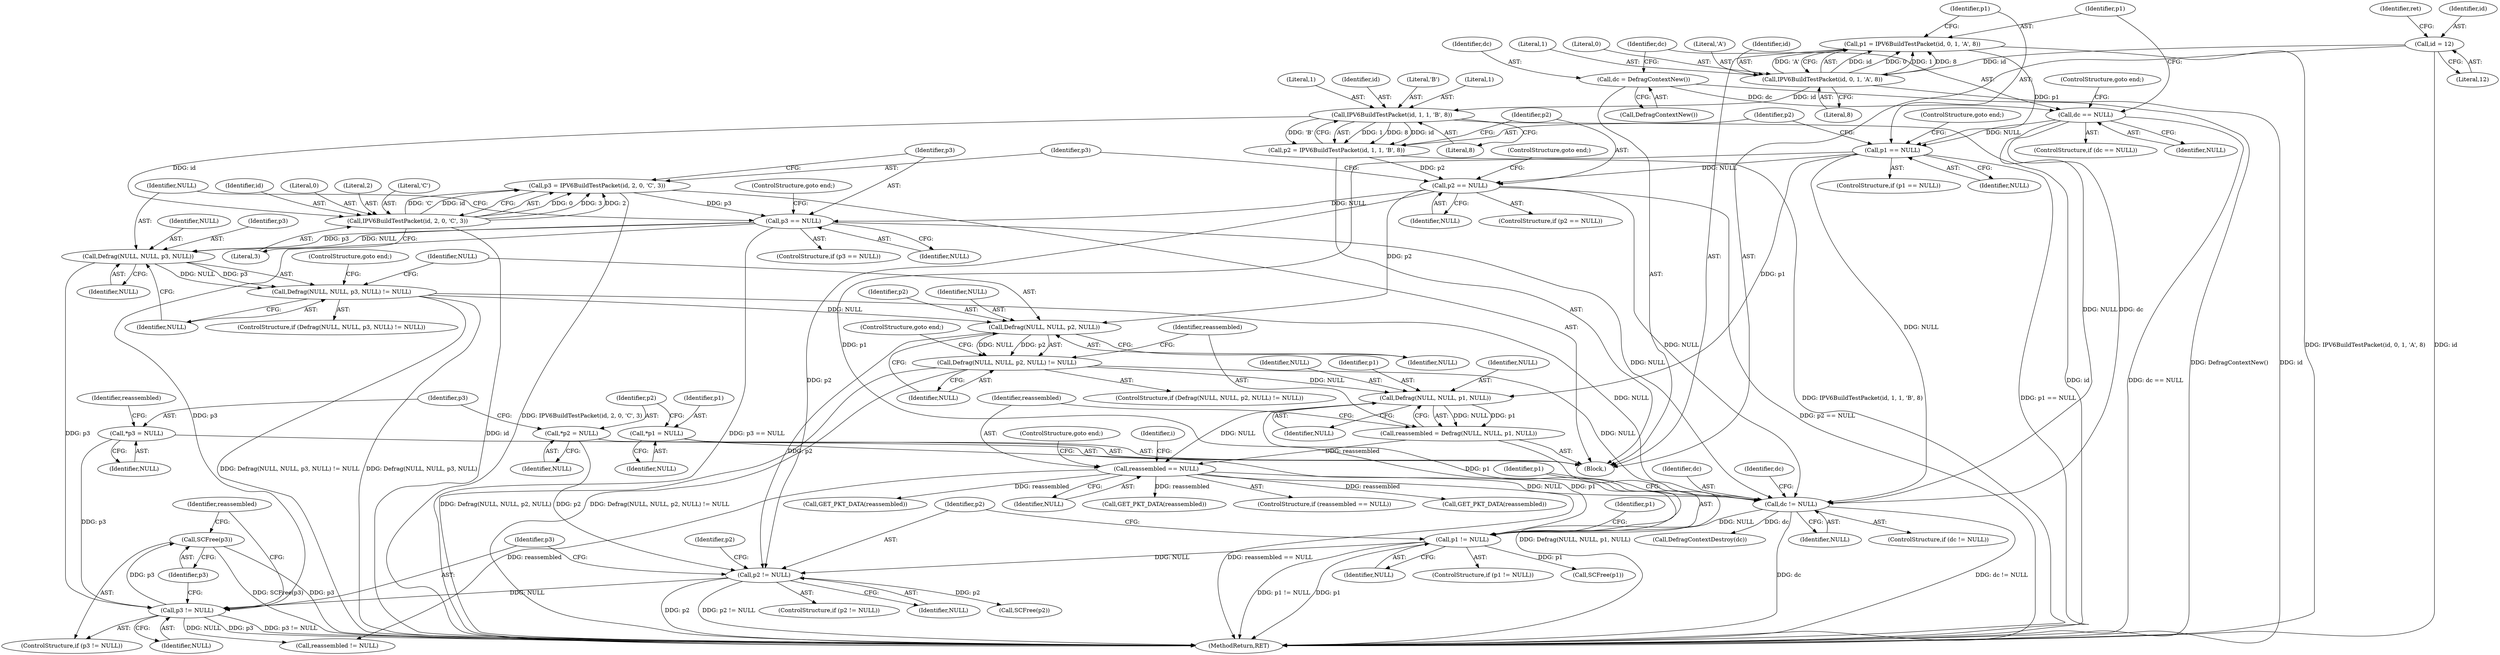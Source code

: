 digraph "1_suricata_4a04f814b15762eb446a5ead4d69d021512df6f8_16@pointer" {
"1000299" [label="(Call,SCFree(p3))"];
"1000296" [label="(Call,p3 != NULL)"];
"1000185" [label="(Call,Defrag(NULL, NULL, p3, NULL))"];
"1000179" [label="(Call,p3 == NULL)"];
"1000170" [label="(Call,p3 = IPV6BuildTestPacket(id, 2, 0, 'C', 3))"];
"1000172" [label="(Call,IPV6BuildTestPacket(id, 2, 0, 'C', 3))"];
"1000159" [label="(Call,IPV6BuildTestPacket(id, 1, 1, 'B', 8))"];
"1000146" [label="(Call,IPV6BuildTestPacket(id, 0, 1, 'A', 8))"];
"1000127" [label="(Call,id = 12)"];
"1000166" [label="(Call,p2 == NULL)"];
"1000157" [label="(Call,p2 = IPV6BuildTestPacket(id, 1, 1, 'B', 8))"];
"1000153" [label="(Call,p1 == NULL)"];
"1000144" [label="(Call,p1 = IPV6BuildTestPacket(id, 0, 1, 'A', 8))"];
"1000140" [label="(Call,dc == NULL)"];
"1000136" [label="(Call,dc = DefragContextNew())"];
"1000119" [label="(Call,*p3 = NULL)"];
"1000290" [label="(Call,p2 != NULL)"];
"1000194" [label="(Call,Defrag(NULL, NULL, p2, NULL))"];
"1000184" [label="(Call,Defrag(NULL, NULL, p3, NULL) != NULL)"];
"1000115" [label="(Call,*p2 = NULL)"];
"1000284" [label="(Call,p1 != NULL)"];
"1000203" [label="(Call,Defrag(NULL, NULL, p1, NULL))"];
"1000193" [label="(Call,Defrag(NULL, NULL, p2, NULL) != NULL)"];
"1000111" [label="(Call,*p1 = NULL)"];
"1000278" [label="(Call,dc != NULL)"];
"1000209" [label="(Call,reassembled == NULL)"];
"1000201" [label="(Call,reassembled = Defrag(NULL, NULL, p1, NULL))"];
"1000177" [label="(Literal,3)"];
"1000112" [label="(Identifier,p1)"];
"1000170" [label="(Call,p3 = IPV6BuildTestPacket(id, 2, 0, 'C', 3))"];
"1000200" [label="(ControlStructure,goto end;)"];
"1000284" [label="(Call,p1 != NULL)"];
"1000152" [label="(ControlStructure,if (p1 == NULL))"];
"1000147" [label="(Identifier,id)"];
"1000163" [label="(Literal,'B')"];
"1000207" [label="(Identifier,NULL)"];
"1000133" [label="(Identifier,ret)"];
"1000283" [label="(ControlStructure,if (p1 != NULL))"];
"1000210" [label="(Identifier,reassembled)"];
"1000171" [label="(Identifier,p3)"];
"1000178" [label="(ControlStructure,if (p3 == NULL))"];
"1000278" [label="(Call,dc != NULL)"];
"1000199" [label="(Identifier,NULL)"];
"1000137" [label="(Identifier,dc)"];
"1000289" [label="(ControlStructure,if (p2 != NULL))"];
"1000129" [label="(Literal,12)"];
"1000149" [label="(Literal,1)"];
"1000212" [label="(ControlStructure,goto end;)"];
"1000188" [label="(Identifier,p3)"];
"1000157" [label="(Call,p2 = IPV6BuildTestPacket(id, 1, 1, 'B', 8))"];
"1000161" [label="(Literal,1)"];
"1000228" [label="(Call,GET_PKT_DATA(reassembled))"];
"1000127" [label="(Call,id = 12)"];
"1000120" [label="(Identifier,p3)"];
"1000124" [label="(Identifier,reassembled)"];
"1000146" [label="(Call,IPV6BuildTestPacket(id, 0, 1, 'A', 8))"];
"1000292" [label="(Identifier,NULL)"];
"1000176" [label="(Literal,'C')"];
"1000310" [label="(MethodReturn,RET)"];
"1000280" [label="(Identifier,NULL)"];
"1000195" [label="(Identifier,NULL)"];
"1000116" [label="(Identifier,p2)"];
"1000179" [label="(Call,p3 == NULL)"];
"1000180" [label="(Identifier,p3)"];
"1000144" [label="(Call,p1 = IPV6BuildTestPacket(id, 0, 1, 'A', 8))"];
"1000303" [label="(Identifier,reassembled)"];
"1000173" [label="(Identifier,id)"];
"1000128" [label="(Identifier,id)"];
"1000205" [label="(Identifier,NULL)"];
"1000203" [label="(Call,Defrag(NULL, NULL, p1, NULL))"];
"1000287" [label="(Call,SCFree(p1))"];
"1000190" [label="(Identifier,NULL)"];
"1000138" [label="(Call,DefragContextNew())"];
"1000162" [label="(Literal,1)"];
"1000202" [label="(Identifier,reassembled)"];
"1000302" [label="(Call,reassembled != NULL)"];
"1000143" [label="(ControlStructure,goto end;)"];
"1000285" [label="(Identifier,p1)"];
"1000184" [label="(Call,Defrag(NULL, NULL, p3, NULL) != NULL)"];
"1000291" [label="(Identifier,p2)"];
"1000175" [label="(Literal,0)"];
"1000141" [label="(Identifier,dc)"];
"1000117" [label="(Identifier,NULL)"];
"1000277" [label="(ControlStructure,if (dc != NULL))"];
"1000172" [label="(Call,IPV6BuildTestPacket(id, 2, 0, 'C', 3))"];
"1000268" [label="(Call,GET_PKT_DATA(reassembled))"];
"1000191" [label="(ControlStructure,goto end;)"];
"1000140" [label="(Call,dc == NULL)"];
"1000288" [label="(Identifier,p1)"];
"1000139" [label="(ControlStructure,if (dc == NULL))"];
"1000183" [label="(ControlStructure,if (Defrag(NULL, NULL, p3, NULL) != NULL))"];
"1000174" [label="(Literal,2)"];
"1000148" [label="(Literal,0)"];
"1000192" [label="(ControlStructure,if (Defrag(NULL, NULL, p2, NULL) != NULL))"];
"1000158" [label="(Identifier,p2)"];
"1000198" [label="(Identifier,NULL)"];
"1000208" [label="(ControlStructure,if (reassembled == NULL))"];
"1000154" [label="(Identifier,p1)"];
"1000186" [label="(Identifier,NULL)"];
"1000193" [label="(Call,Defrag(NULL, NULL, p2, NULL) != NULL)"];
"1000215" [label="(Identifier,i)"];
"1000167" [label="(Identifier,p2)"];
"1000153" [label="(Call,p1 == NULL)"];
"1000121" [label="(Identifier,NULL)"];
"1000295" [label="(ControlStructure,if (p3 != NULL))"];
"1000185" [label="(Call,Defrag(NULL, NULL, p3, NULL))"];
"1000155" [label="(Identifier,NULL)"];
"1000204" [label="(Identifier,NULL)"];
"1000201" [label="(Call,reassembled = Defrag(NULL, NULL, p1, NULL))"];
"1000189" [label="(Identifier,NULL)"];
"1000168" [label="(Identifier,NULL)"];
"1000297" [label="(Identifier,p3)"];
"1000182" [label="(ControlStructure,goto end;)"];
"1000298" [label="(Identifier,NULL)"];
"1000290" [label="(Call,p2 != NULL)"];
"1000300" [label="(Identifier,p3)"];
"1000165" [label="(ControlStructure,if (p2 == NULL))"];
"1000197" [label="(Identifier,p2)"];
"1000281" [label="(Call,DefragContextDestroy(dc))"];
"1000164" [label="(Literal,8)"];
"1000299" [label="(Call,SCFree(p3))"];
"1000169" [label="(ControlStructure,goto end;)"];
"1000296" [label="(Call,p3 != NULL)"];
"1000113" [label="(Identifier,NULL)"];
"1000194" [label="(Call,Defrag(NULL, NULL, p2, NULL))"];
"1000166" [label="(Call,p2 == NULL)"];
"1000293" [label="(Call,SCFree(p2))"];
"1000111" [label="(Call,*p1 = NULL)"];
"1000206" [label="(Identifier,p1)"];
"1000160" [label="(Identifier,id)"];
"1000187" [label="(Identifier,NULL)"];
"1000248" [label="(Call,GET_PKT_DATA(reassembled))"];
"1000286" [label="(Identifier,NULL)"];
"1000279" [label="(Identifier,dc)"];
"1000294" [label="(Identifier,p2)"];
"1000209" [label="(Call,reassembled == NULL)"];
"1000151" [label="(Literal,8)"];
"1000181" [label="(Identifier,NULL)"];
"1000150" [label="(Literal,'A')"];
"1000136" [label="(Call,dc = DefragContextNew())"];
"1000115" [label="(Call,*p2 = NULL)"];
"1000142" [label="(Identifier,NULL)"];
"1000105" [label="(Block,)"];
"1000282" [label="(Identifier,dc)"];
"1000156" [label="(ControlStructure,goto end;)"];
"1000196" [label="(Identifier,NULL)"];
"1000159" [label="(Call,IPV6BuildTestPacket(id, 1, 1, 'B', 8))"];
"1000119" [label="(Call,*p3 = NULL)"];
"1000211" [label="(Identifier,NULL)"];
"1000145" [label="(Identifier,p1)"];
"1000299" -> "1000295"  [label="AST: "];
"1000299" -> "1000300"  [label="CFG: "];
"1000300" -> "1000299"  [label="AST: "];
"1000303" -> "1000299"  [label="CFG: "];
"1000299" -> "1000310"  [label="DDG: SCFree(p3)"];
"1000299" -> "1000310"  [label="DDG: p3"];
"1000296" -> "1000299"  [label="DDG: p3"];
"1000296" -> "1000295"  [label="AST: "];
"1000296" -> "1000298"  [label="CFG: "];
"1000297" -> "1000296"  [label="AST: "];
"1000298" -> "1000296"  [label="AST: "];
"1000300" -> "1000296"  [label="CFG: "];
"1000303" -> "1000296"  [label="CFG: "];
"1000296" -> "1000310"  [label="DDG: p3 != NULL"];
"1000296" -> "1000310"  [label="DDG: p3"];
"1000185" -> "1000296"  [label="DDG: p3"];
"1000179" -> "1000296"  [label="DDG: p3"];
"1000119" -> "1000296"  [label="DDG: p3"];
"1000290" -> "1000296"  [label="DDG: NULL"];
"1000296" -> "1000302"  [label="DDG: NULL"];
"1000185" -> "1000184"  [label="AST: "];
"1000185" -> "1000189"  [label="CFG: "];
"1000186" -> "1000185"  [label="AST: "];
"1000187" -> "1000185"  [label="AST: "];
"1000188" -> "1000185"  [label="AST: "];
"1000189" -> "1000185"  [label="AST: "];
"1000190" -> "1000185"  [label="CFG: "];
"1000185" -> "1000184"  [label="DDG: NULL"];
"1000185" -> "1000184"  [label="DDG: p3"];
"1000179" -> "1000185"  [label="DDG: NULL"];
"1000179" -> "1000185"  [label="DDG: p3"];
"1000179" -> "1000178"  [label="AST: "];
"1000179" -> "1000181"  [label="CFG: "];
"1000180" -> "1000179"  [label="AST: "];
"1000181" -> "1000179"  [label="AST: "];
"1000182" -> "1000179"  [label="CFG: "];
"1000186" -> "1000179"  [label="CFG: "];
"1000179" -> "1000310"  [label="DDG: p3 == NULL"];
"1000170" -> "1000179"  [label="DDG: p3"];
"1000166" -> "1000179"  [label="DDG: NULL"];
"1000179" -> "1000278"  [label="DDG: NULL"];
"1000170" -> "1000105"  [label="AST: "];
"1000170" -> "1000172"  [label="CFG: "];
"1000171" -> "1000170"  [label="AST: "];
"1000172" -> "1000170"  [label="AST: "];
"1000180" -> "1000170"  [label="CFG: "];
"1000170" -> "1000310"  [label="DDG: IPV6BuildTestPacket(id, 2, 0, 'C', 3)"];
"1000172" -> "1000170"  [label="DDG: 0"];
"1000172" -> "1000170"  [label="DDG: 3"];
"1000172" -> "1000170"  [label="DDG: 2"];
"1000172" -> "1000170"  [label="DDG: 'C'"];
"1000172" -> "1000170"  [label="DDG: id"];
"1000172" -> "1000177"  [label="CFG: "];
"1000173" -> "1000172"  [label="AST: "];
"1000174" -> "1000172"  [label="AST: "];
"1000175" -> "1000172"  [label="AST: "];
"1000176" -> "1000172"  [label="AST: "];
"1000177" -> "1000172"  [label="AST: "];
"1000172" -> "1000310"  [label="DDG: id"];
"1000159" -> "1000172"  [label="DDG: id"];
"1000159" -> "1000157"  [label="AST: "];
"1000159" -> "1000164"  [label="CFG: "];
"1000160" -> "1000159"  [label="AST: "];
"1000161" -> "1000159"  [label="AST: "];
"1000162" -> "1000159"  [label="AST: "];
"1000163" -> "1000159"  [label="AST: "];
"1000164" -> "1000159"  [label="AST: "];
"1000157" -> "1000159"  [label="CFG: "];
"1000159" -> "1000310"  [label="DDG: id"];
"1000159" -> "1000157"  [label="DDG: 1"];
"1000159" -> "1000157"  [label="DDG: 8"];
"1000159" -> "1000157"  [label="DDG: id"];
"1000159" -> "1000157"  [label="DDG: 'B'"];
"1000146" -> "1000159"  [label="DDG: id"];
"1000146" -> "1000144"  [label="AST: "];
"1000146" -> "1000151"  [label="CFG: "];
"1000147" -> "1000146"  [label="AST: "];
"1000148" -> "1000146"  [label="AST: "];
"1000149" -> "1000146"  [label="AST: "];
"1000150" -> "1000146"  [label="AST: "];
"1000151" -> "1000146"  [label="AST: "];
"1000144" -> "1000146"  [label="CFG: "];
"1000146" -> "1000310"  [label="DDG: id"];
"1000146" -> "1000144"  [label="DDG: id"];
"1000146" -> "1000144"  [label="DDG: 0"];
"1000146" -> "1000144"  [label="DDG: 1"];
"1000146" -> "1000144"  [label="DDG: 8"];
"1000146" -> "1000144"  [label="DDG: 'A'"];
"1000127" -> "1000146"  [label="DDG: id"];
"1000127" -> "1000105"  [label="AST: "];
"1000127" -> "1000129"  [label="CFG: "];
"1000128" -> "1000127"  [label="AST: "];
"1000129" -> "1000127"  [label="AST: "];
"1000133" -> "1000127"  [label="CFG: "];
"1000127" -> "1000310"  [label="DDG: id"];
"1000166" -> "1000165"  [label="AST: "];
"1000166" -> "1000168"  [label="CFG: "];
"1000167" -> "1000166"  [label="AST: "];
"1000168" -> "1000166"  [label="AST: "];
"1000169" -> "1000166"  [label="CFG: "];
"1000171" -> "1000166"  [label="CFG: "];
"1000166" -> "1000310"  [label="DDG: p2 == NULL"];
"1000157" -> "1000166"  [label="DDG: p2"];
"1000153" -> "1000166"  [label="DDG: NULL"];
"1000166" -> "1000194"  [label="DDG: p2"];
"1000166" -> "1000278"  [label="DDG: NULL"];
"1000166" -> "1000290"  [label="DDG: p2"];
"1000157" -> "1000105"  [label="AST: "];
"1000158" -> "1000157"  [label="AST: "];
"1000167" -> "1000157"  [label="CFG: "];
"1000157" -> "1000310"  [label="DDG: IPV6BuildTestPacket(id, 1, 1, 'B', 8)"];
"1000153" -> "1000152"  [label="AST: "];
"1000153" -> "1000155"  [label="CFG: "];
"1000154" -> "1000153"  [label="AST: "];
"1000155" -> "1000153"  [label="AST: "];
"1000156" -> "1000153"  [label="CFG: "];
"1000158" -> "1000153"  [label="CFG: "];
"1000153" -> "1000310"  [label="DDG: p1 == NULL"];
"1000144" -> "1000153"  [label="DDG: p1"];
"1000140" -> "1000153"  [label="DDG: NULL"];
"1000153" -> "1000203"  [label="DDG: p1"];
"1000153" -> "1000278"  [label="DDG: NULL"];
"1000153" -> "1000284"  [label="DDG: p1"];
"1000144" -> "1000105"  [label="AST: "];
"1000145" -> "1000144"  [label="AST: "];
"1000154" -> "1000144"  [label="CFG: "];
"1000144" -> "1000310"  [label="DDG: IPV6BuildTestPacket(id, 0, 1, 'A', 8)"];
"1000140" -> "1000139"  [label="AST: "];
"1000140" -> "1000142"  [label="CFG: "];
"1000141" -> "1000140"  [label="AST: "];
"1000142" -> "1000140"  [label="AST: "];
"1000143" -> "1000140"  [label="CFG: "];
"1000145" -> "1000140"  [label="CFG: "];
"1000140" -> "1000310"  [label="DDG: dc == NULL"];
"1000136" -> "1000140"  [label="DDG: dc"];
"1000140" -> "1000278"  [label="DDG: dc"];
"1000140" -> "1000278"  [label="DDG: NULL"];
"1000136" -> "1000105"  [label="AST: "];
"1000136" -> "1000138"  [label="CFG: "];
"1000137" -> "1000136"  [label="AST: "];
"1000138" -> "1000136"  [label="AST: "];
"1000141" -> "1000136"  [label="CFG: "];
"1000136" -> "1000310"  [label="DDG: DefragContextNew()"];
"1000119" -> "1000105"  [label="AST: "];
"1000119" -> "1000121"  [label="CFG: "];
"1000120" -> "1000119"  [label="AST: "];
"1000121" -> "1000119"  [label="AST: "];
"1000124" -> "1000119"  [label="CFG: "];
"1000290" -> "1000289"  [label="AST: "];
"1000290" -> "1000292"  [label="CFG: "];
"1000291" -> "1000290"  [label="AST: "];
"1000292" -> "1000290"  [label="AST: "];
"1000294" -> "1000290"  [label="CFG: "];
"1000297" -> "1000290"  [label="CFG: "];
"1000290" -> "1000310"  [label="DDG: p2"];
"1000290" -> "1000310"  [label="DDG: p2 != NULL"];
"1000194" -> "1000290"  [label="DDG: p2"];
"1000115" -> "1000290"  [label="DDG: p2"];
"1000284" -> "1000290"  [label="DDG: NULL"];
"1000290" -> "1000293"  [label="DDG: p2"];
"1000194" -> "1000193"  [label="AST: "];
"1000194" -> "1000198"  [label="CFG: "];
"1000195" -> "1000194"  [label="AST: "];
"1000196" -> "1000194"  [label="AST: "];
"1000197" -> "1000194"  [label="AST: "];
"1000198" -> "1000194"  [label="AST: "];
"1000199" -> "1000194"  [label="CFG: "];
"1000194" -> "1000193"  [label="DDG: NULL"];
"1000194" -> "1000193"  [label="DDG: p2"];
"1000184" -> "1000194"  [label="DDG: NULL"];
"1000184" -> "1000183"  [label="AST: "];
"1000184" -> "1000190"  [label="CFG: "];
"1000190" -> "1000184"  [label="AST: "];
"1000191" -> "1000184"  [label="CFG: "];
"1000195" -> "1000184"  [label="CFG: "];
"1000184" -> "1000310"  [label="DDG: Defrag(NULL, NULL, p3, NULL)"];
"1000184" -> "1000310"  [label="DDG: Defrag(NULL, NULL, p3, NULL) != NULL"];
"1000184" -> "1000278"  [label="DDG: NULL"];
"1000115" -> "1000105"  [label="AST: "];
"1000115" -> "1000117"  [label="CFG: "];
"1000116" -> "1000115"  [label="AST: "];
"1000117" -> "1000115"  [label="AST: "];
"1000120" -> "1000115"  [label="CFG: "];
"1000284" -> "1000283"  [label="AST: "];
"1000284" -> "1000286"  [label="CFG: "];
"1000285" -> "1000284"  [label="AST: "];
"1000286" -> "1000284"  [label="AST: "];
"1000288" -> "1000284"  [label="CFG: "];
"1000291" -> "1000284"  [label="CFG: "];
"1000284" -> "1000310"  [label="DDG: p1"];
"1000284" -> "1000310"  [label="DDG: p1 != NULL"];
"1000203" -> "1000284"  [label="DDG: p1"];
"1000111" -> "1000284"  [label="DDG: p1"];
"1000278" -> "1000284"  [label="DDG: NULL"];
"1000284" -> "1000287"  [label="DDG: p1"];
"1000203" -> "1000201"  [label="AST: "];
"1000203" -> "1000207"  [label="CFG: "];
"1000204" -> "1000203"  [label="AST: "];
"1000205" -> "1000203"  [label="AST: "];
"1000206" -> "1000203"  [label="AST: "];
"1000207" -> "1000203"  [label="AST: "];
"1000201" -> "1000203"  [label="CFG: "];
"1000203" -> "1000201"  [label="DDG: NULL"];
"1000203" -> "1000201"  [label="DDG: p1"];
"1000193" -> "1000203"  [label="DDG: NULL"];
"1000203" -> "1000209"  [label="DDG: NULL"];
"1000193" -> "1000192"  [label="AST: "];
"1000193" -> "1000199"  [label="CFG: "];
"1000199" -> "1000193"  [label="AST: "];
"1000200" -> "1000193"  [label="CFG: "];
"1000202" -> "1000193"  [label="CFG: "];
"1000193" -> "1000310"  [label="DDG: Defrag(NULL, NULL, p2, NULL)"];
"1000193" -> "1000310"  [label="DDG: Defrag(NULL, NULL, p2, NULL) != NULL"];
"1000193" -> "1000278"  [label="DDG: NULL"];
"1000111" -> "1000105"  [label="AST: "];
"1000111" -> "1000113"  [label="CFG: "];
"1000112" -> "1000111"  [label="AST: "];
"1000113" -> "1000111"  [label="AST: "];
"1000116" -> "1000111"  [label="CFG: "];
"1000278" -> "1000277"  [label="AST: "];
"1000278" -> "1000280"  [label="CFG: "];
"1000279" -> "1000278"  [label="AST: "];
"1000280" -> "1000278"  [label="AST: "];
"1000282" -> "1000278"  [label="CFG: "];
"1000285" -> "1000278"  [label="CFG: "];
"1000278" -> "1000310"  [label="DDG: dc != NULL"];
"1000278" -> "1000310"  [label="DDG: dc"];
"1000209" -> "1000278"  [label="DDG: NULL"];
"1000278" -> "1000281"  [label="DDG: dc"];
"1000209" -> "1000208"  [label="AST: "];
"1000209" -> "1000211"  [label="CFG: "];
"1000210" -> "1000209"  [label="AST: "];
"1000211" -> "1000209"  [label="AST: "];
"1000212" -> "1000209"  [label="CFG: "];
"1000215" -> "1000209"  [label="CFG: "];
"1000209" -> "1000310"  [label="DDG: reassembled == NULL"];
"1000201" -> "1000209"  [label="DDG: reassembled"];
"1000209" -> "1000228"  [label="DDG: reassembled"];
"1000209" -> "1000248"  [label="DDG: reassembled"];
"1000209" -> "1000268"  [label="DDG: reassembled"];
"1000209" -> "1000302"  [label="DDG: reassembled"];
"1000201" -> "1000105"  [label="AST: "];
"1000202" -> "1000201"  [label="AST: "];
"1000210" -> "1000201"  [label="CFG: "];
"1000201" -> "1000310"  [label="DDG: Defrag(NULL, NULL, p1, NULL)"];
}

